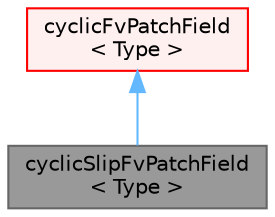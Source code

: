 digraph "cyclicSlipFvPatchField&lt; Type &gt;"
{
 // LATEX_PDF_SIZE
  bgcolor="transparent";
  edge [fontname=Helvetica,fontsize=10,labelfontname=Helvetica,labelfontsize=10];
  node [fontname=Helvetica,fontsize=10,shape=box,height=0.2,width=0.4];
  Node1 [id="Node000001",label="cyclicSlipFvPatchField\l\< Type \>",height=0.2,width=0.4,color="gray40", fillcolor="grey60", style="filled", fontcolor="black",tooltip="This boundary condition is a light wrapper around the cyclicFvPatchField condition,..."];
  Node2 -> Node1 [id="edge1_Node000001_Node000002",dir="back",color="steelblue1",style="solid",tooltip=" "];
  Node2 [id="Node000002",label="cyclicFvPatchField\l\< Type \>",height=0.2,width=0.4,color="red", fillcolor="#FFF0F0", style="filled",URL="$classFoam_1_1cyclicFvPatchField.html",tooltip="This boundary condition enforces a cyclic condition between a pair of boundaries."];
}
